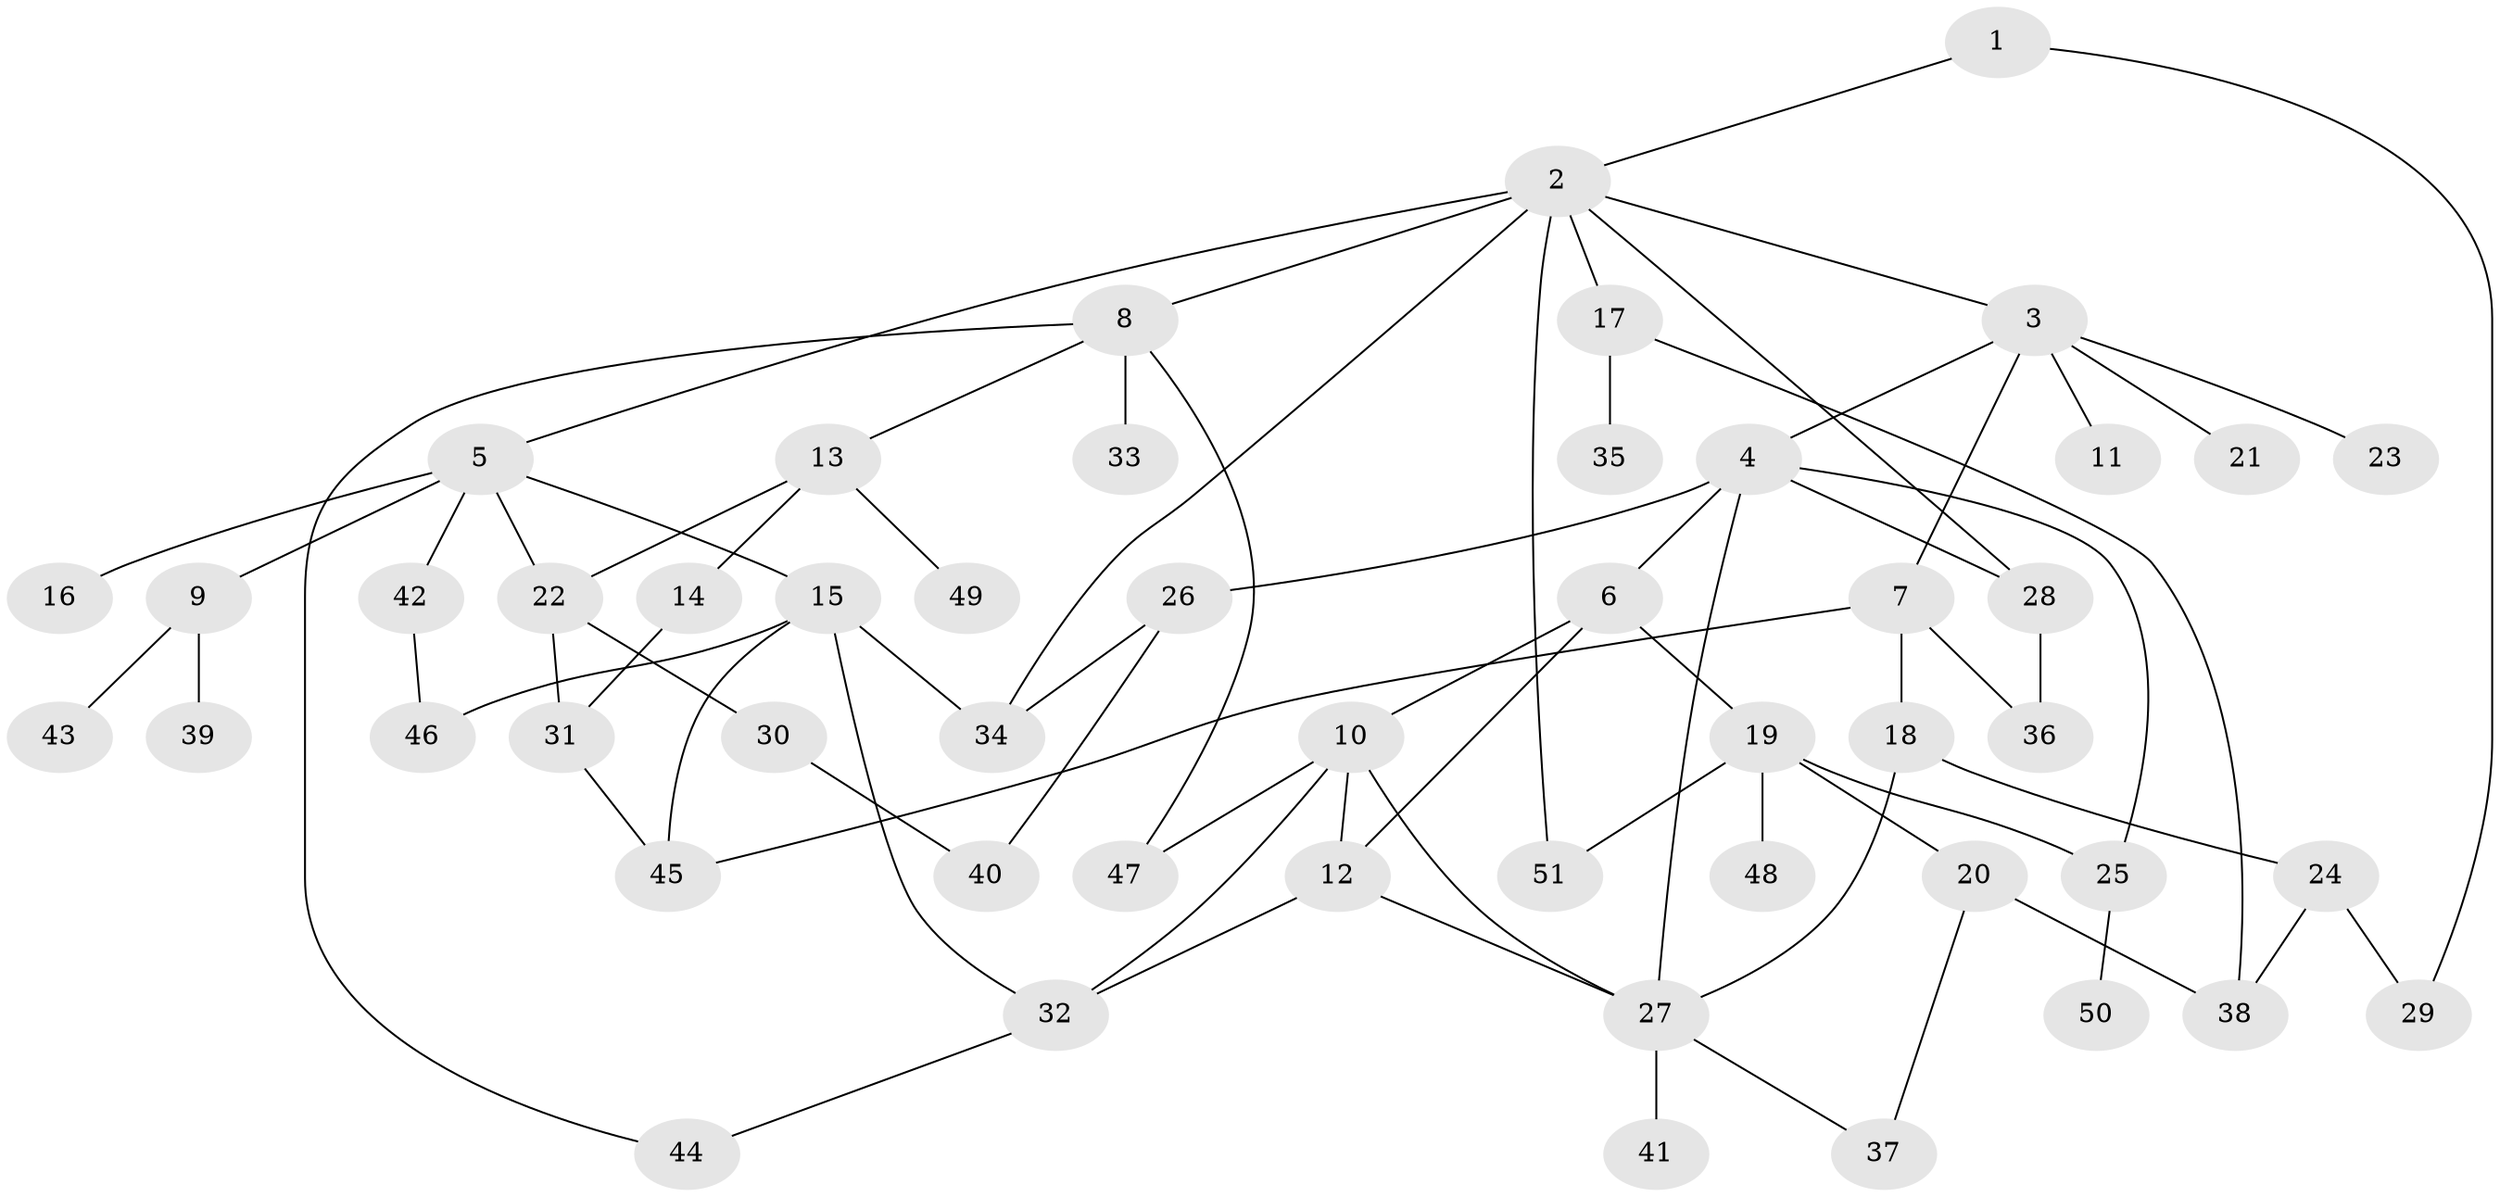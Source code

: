 // coarse degree distribution, {8: 0.02857142857142857, 10: 0.02857142857142857, 5: 0.11428571428571428, 7: 0.02857142857142857, 2: 0.14285714285714285, 4: 0.14285714285714285, 1: 0.2571428571428571, 3: 0.22857142857142856, 6: 0.02857142857142857}
// Generated by graph-tools (version 1.1) at 2025/51/02/27/25 19:51:36]
// undirected, 51 vertices, 74 edges
graph export_dot {
graph [start="1"]
  node [color=gray90,style=filled];
  1;
  2;
  3;
  4;
  5;
  6;
  7;
  8;
  9;
  10;
  11;
  12;
  13;
  14;
  15;
  16;
  17;
  18;
  19;
  20;
  21;
  22;
  23;
  24;
  25;
  26;
  27;
  28;
  29;
  30;
  31;
  32;
  33;
  34;
  35;
  36;
  37;
  38;
  39;
  40;
  41;
  42;
  43;
  44;
  45;
  46;
  47;
  48;
  49;
  50;
  51;
  1 -- 2;
  1 -- 29;
  2 -- 3;
  2 -- 5;
  2 -- 8;
  2 -- 17;
  2 -- 28;
  2 -- 34;
  2 -- 51;
  3 -- 4;
  3 -- 7;
  3 -- 11;
  3 -- 21;
  3 -- 23;
  4 -- 6;
  4 -- 26;
  4 -- 27;
  4 -- 25;
  4 -- 28;
  5 -- 9;
  5 -- 15;
  5 -- 16;
  5 -- 22;
  5 -- 42;
  6 -- 10;
  6 -- 19;
  6 -- 12;
  7 -- 18;
  7 -- 36;
  7 -- 45;
  8 -- 13;
  8 -- 33;
  8 -- 47;
  8 -- 44;
  9 -- 39;
  9 -- 43;
  10 -- 12;
  10 -- 27;
  10 -- 32;
  10 -- 47;
  12 -- 32;
  12 -- 27;
  13 -- 14;
  13 -- 49;
  13 -- 22;
  14 -- 31;
  15 -- 46;
  15 -- 32;
  15 -- 34;
  15 -- 45;
  17 -- 35;
  17 -- 38;
  18 -- 24;
  18 -- 27;
  19 -- 20;
  19 -- 25;
  19 -- 48;
  19 -- 51;
  20 -- 38;
  20 -- 37;
  22 -- 30;
  22 -- 31;
  24 -- 29;
  24 -- 38;
  25 -- 50;
  26 -- 34;
  26 -- 40;
  27 -- 37;
  27 -- 41;
  28 -- 36;
  30 -- 40;
  31 -- 45;
  32 -- 44;
  42 -- 46;
}
